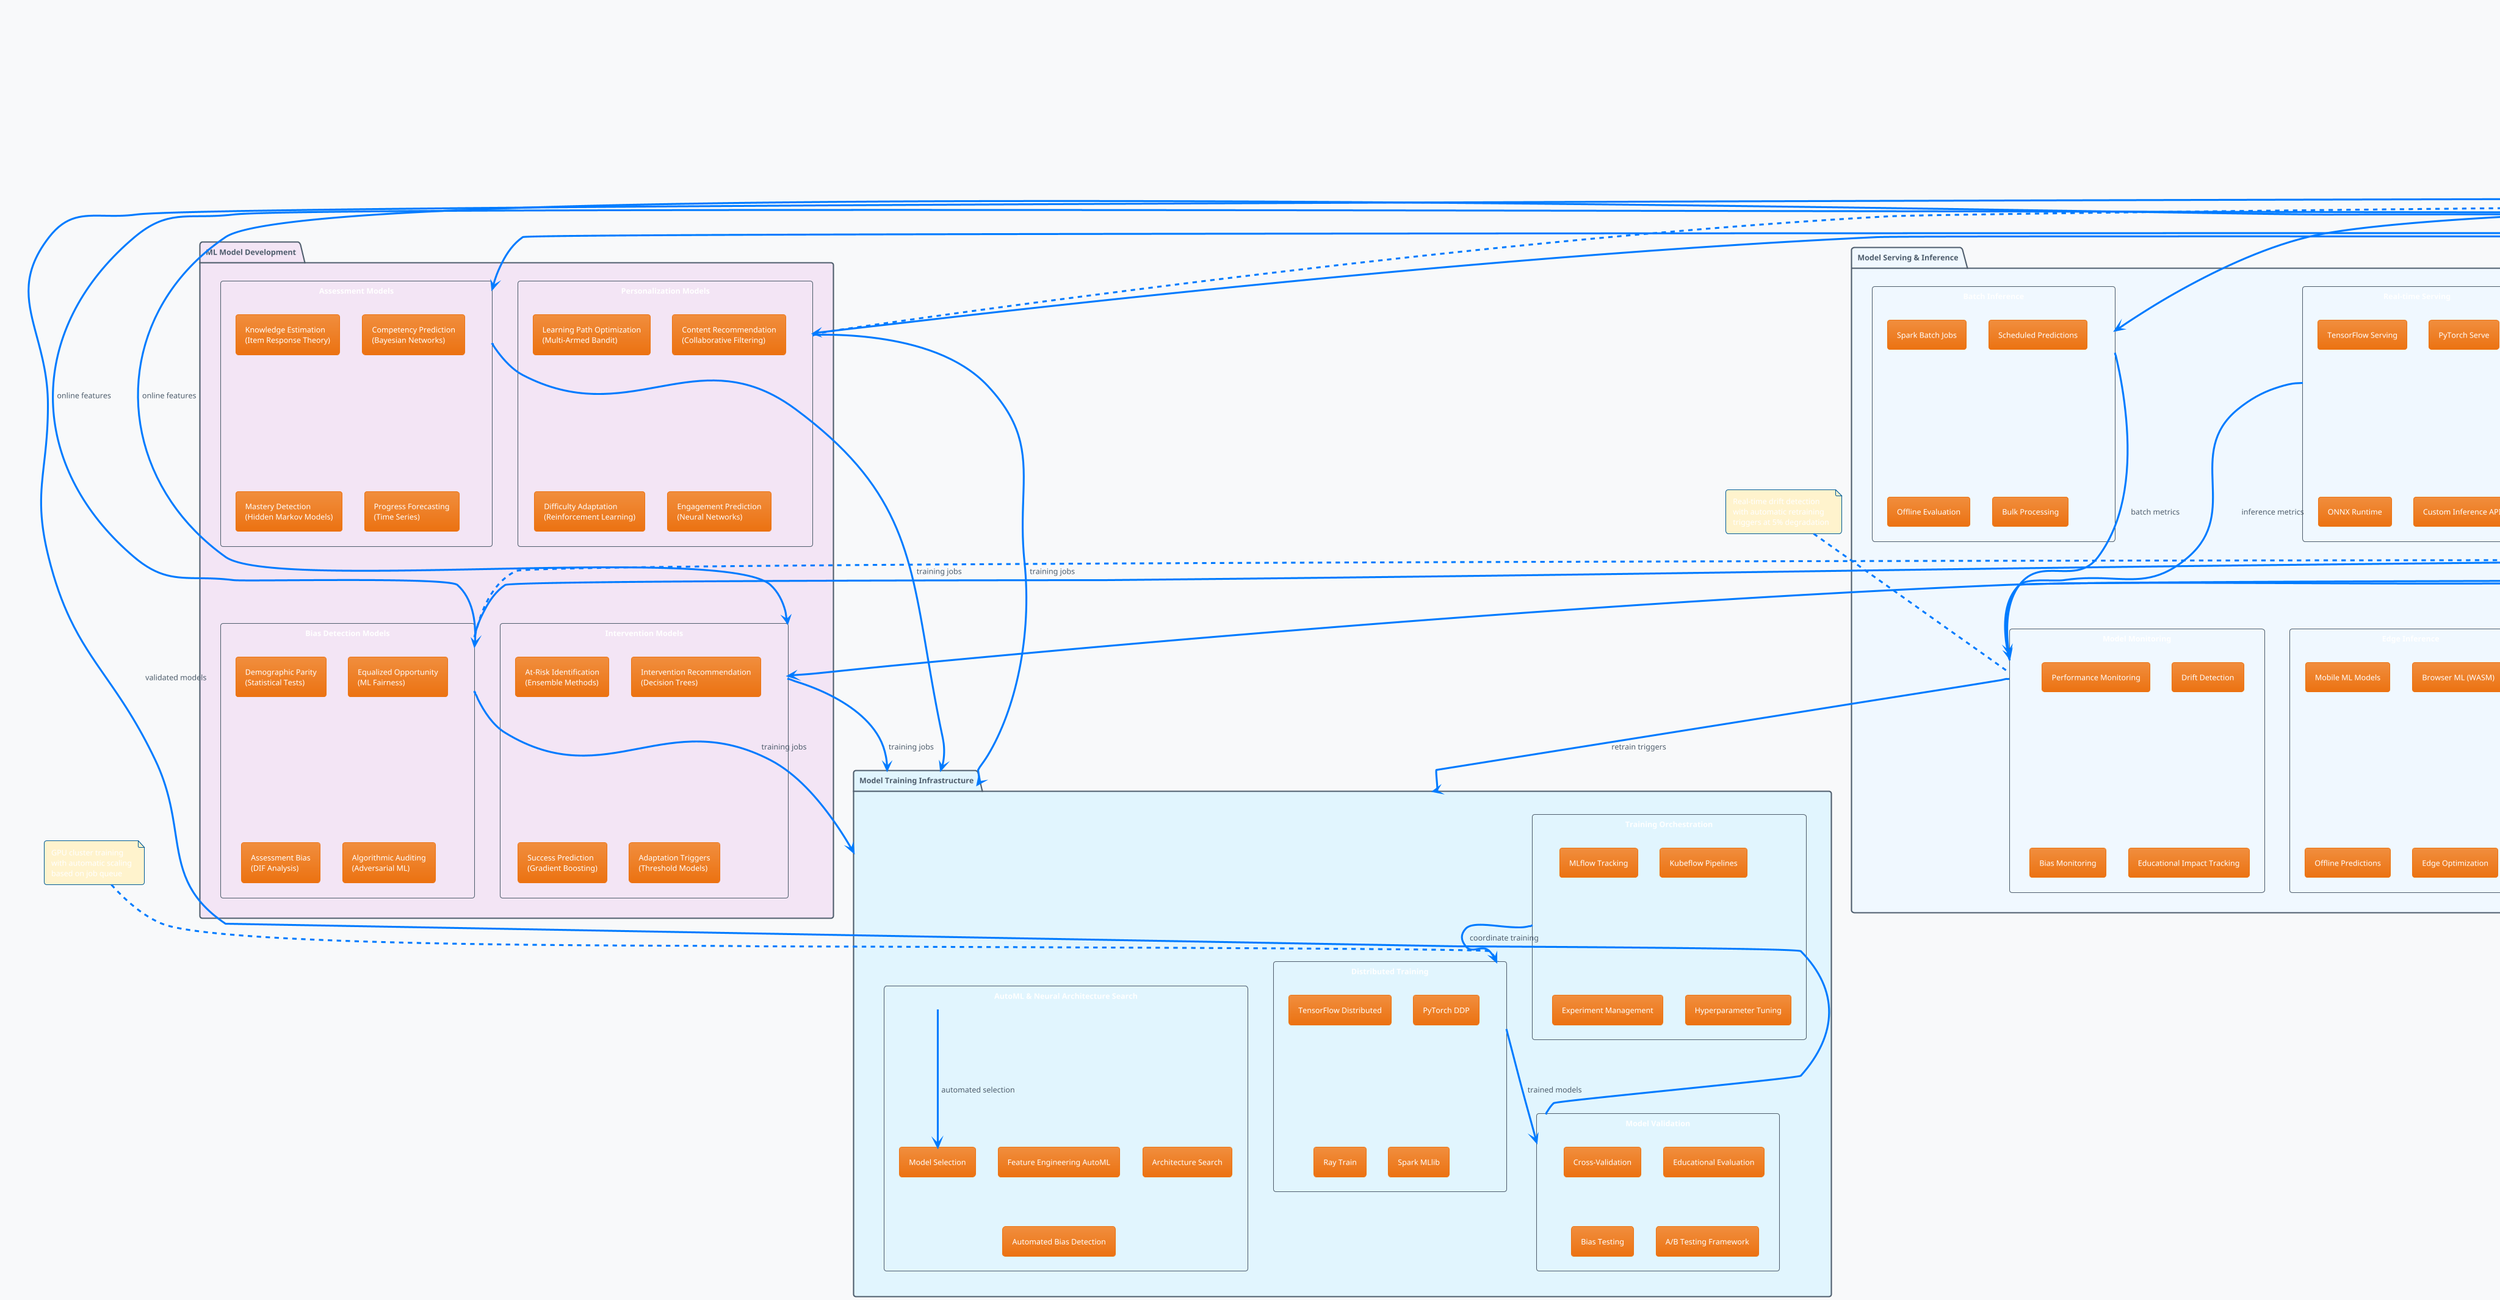 @startuml EvalPoint AI/ML Pipeline Architecture
!theme aws-orange

title EvalPoint - AI/ML Pipeline Architecture\nPersonalization & Bias Detection for Inclusive Learning

skinparam backgroundColor #f8f9fa
skinparam componentStyle rectangle
skinparam rectangleBackgroundColor #ffffff
skinparam rectangleBorderColor #6c757d
skinparam arrowColor #007bff
skinparam noteBackgroundColor #fff3cd

' Data Sources for ML
package "Educational Data Sources" as ml_sources #e8f5e8 {
  component "Learning Interactions" as learning_data {
    component "Response Patterns" as response_patterns
    component "Time-on-Task Data" as time_data
    component "Navigation Behavior" as navigation_behavior
    component "Error Patterns" as error_patterns
  }
  
  component "Student Profiles" as profile_data {
    component "Cognitive Profiles" as cognitive_profiles
    component "Learning Preferences" as learning_prefs
    component "Accommodation Needs" as accommodation_needs
    component "Interest Areas" as interest_areas
  }
  
  component "Assessment Data" as assessment_ml_data {
    component "Formative Results" as formative_results
    component "Competency Progression" as competency_progression
    component "Alternative Assessment" as alt_assessment_data
    component "Bias Indicators" as bias_indicators
  }
  
  component "Content Metadata" as content_metadata {
    component "Difficulty Levels" as difficulty_levels
    component "Learning Objectives" as learning_objectives
    component "Modality Types" as modality_types
    component "Cultural Context" as cultural_context
  }
}

' Feature Engineering Pipeline
package "Feature Engineering Pipeline" as feature_pipeline #fff3e0 {
  component "Data Preprocessing" as preprocessing {
    component "Data Cleaning" as cleaning
    component "Privacy Filtering" as privacy_filter
    component "Outlier Detection" as outlier_detection
    component "Missing Value Imputation" as imputation
  }
  
  component "Feature Extraction" as extraction {
    component "Behavioral Features" as behavioral_features
    component "Temporal Features" as temporal_features
    component "Contextual Features" as contextual_features
    component "Interaction Features" as interaction_features
  }
  
  component "Feature Selection" as selection {
    component "Statistical Selection" as statistical_selection
    component "Correlation Analysis" as correlation_analysis
    component "Bias Detection" as feature_bias_detection
    component "Educational Relevance" as educational_relevance
  }
  
  component "Feature Validation" as feature_validation {
    component "Data Quality Checks" as quality_checks
    component "Bias Auditing" as bias_auditing
    component "Educational Validity" as educational_validity
    component "Privacy Compliance" as privacy_compliance
  }
}

' ML Model Development
package "ML Model Development" as model_development #f3e5f5 {
  component "Personalization Models" as personalization_models {
    component "Learning Path Optimization\n(Multi-Armed Bandit)" as path_optimization
    component "Content Recommendation\n(Collaborative Filtering)" as content_recommendation
    component "Difficulty Adaptation\n(Reinforcement Learning)" as difficulty_adaptation
    component "Engagement Prediction\n(Neural Networks)" as engagement_prediction
  }
  
  component "Assessment Models" as assessment_models {
    component "Knowledge Estimation\n(Item Response Theory)" as knowledge_estimation
    component "Competency Prediction\n(Bayesian Networks)" as competency_prediction
    component "Mastery Detection\n(Hidden Markov Models)" as mastery_detection
    component "Progress Forecasting\n(Time Series)" as progress_forecasting
  }
  
  component "Bias Detection Models" as bias_models {
    component "Demographic Parity\n(Statistical Tests)" as demographic_parity
    component "Equalized Opportunity\n(ML Fairness)" as equalized_opportunity
    component "Assessment Bias\n(DIF Analysis)" as assessment_bias
    component "Algorithmic Auditing\n(Adversarial ML)" as algorithmic_auditing
  }
  
  component "Intervention Models" as intervention_models {
    component "At-Risk Identification\n(Ensemble Methods)" as at_risk_identification
    component "Intervention Recommendation\n(Decision Trees)" as intervention_recommendation
    component "Success Prediction\n(Gradient Boosting)" as success_prediction
    component "Adaptation Triggers\n(Threshold Models)" as adaptation_triggers
  }
}

' Model Training Infrastructure
package "Model Training Infrastructure" as training_infra #e1f5fe {
  component "Training Orchestration" as orchestration {
    component "Kubeflow Pipelines" as kubeflow
    component "MLflow Tracking" as mlflow
    component "Experiment Management" as experiments
    component "Hyperparameter Tuning" as hyperparams
  }
  
  component "Distributed Training" as distributed_training {
    component "TensorFlow Distributed" as tf_distributed
    component "PyTorch DDP" as pytorch_ddp
    component "Ray Train" as ray_train
    component "Spark MLlib" as spark_mllib
  }
  
  component "Model Validation" as model_validation {
    component "Cross-Validation" as cross_validation
    component "Educational Evaluation" as educational_eval
    component "Bias Testing" as bias_testing
    component "A/B Testing Framework" as ab_testing_framework
  }
  
  component "AutoML & Neural Architecture Search" as automl {
    component "Feature Engineering AutoML" as feature_automl
    component "Model Selection" as model_selection
    component "Architecture Search" as nas
    component "Automated Bias Detection" as automated_bias
  }
}

' Model Serving & Inference
package "Model Serving & Inference" as model_serving #f0f8ff {
  component "Real-time Serving" as realtime_serving {
    component "TensorFlow Serving" as tf_serving
    component "PyTorch Serve" as pytorch_serve
    component "ONNX Runtime" as onnx_runtime
    component "Custom Inference API" as custom_inference
  }
  
  component "Batch Inference" as batch_inference {
    component "Spark Batch Jobs" as spark_batch
    component "Scheduled Predictions" as scheduled_predictions
    component "Offline Evaluation" as offline_evaluation
    component "Bulk Processing" as bulk_processing
  }
  
  component "Edge Inference" as edge_inference {
    component "Mobile ML Models" as mobile_ml
    component "Browser ML (WASM)" as browser_ml
    component "Offline Predictions" as offline_predictions
    component "Edge Optimization" as edge_optimization
  }
  
  component "Model Monitoring" as model_monitoring {
    component "Performance Monitoring" as perf_monitoring
    component "Drift Detection" as drift_detection
    component "Bias Monitoring" as bias_monitoring
    component "Educational Impact Tracking" as impact_tracking
  }
}

' Feature Store & Model Registry
package "ML Data Management" as ml_data_mgmt #f5f5f5 {
  component "Feature Store (Feast)" as feature_store {
    component "Online Feature Store\n(Redis)" as online_features
    component "Offline Feature Store\n(S3/BigQuery)" as offline_features
    component "Feature Registry" as feature_registry
    component "Feature Lineage" as feature_lineage
  }
  
  component "Model Registry (MLflow)" as model_registry {
    component "Model Versioning" as model_versioning
    component "Model Metadata" as model_metadata
    component "Model Staging" as model_staging
    component "Model Approval" as model_approval
  }
  
  component "Training Data Management" as training_data_mgmt {
    component "Data Versioning (DVC)" as data_versioning
    component "Dataset Registry" as dataset_registry
    component "Privacy-Safe Datasets" as privacy_safe_datasets
    component "Synthetic Data Generation" as synthetic_data
  }
}

' Ethical AI & Governance
package "Ethical AI & Governance" as ethical_ai #fff0f0 {
  component "Bias Detection & Mitigation" as bias_detection {
    component "Fairness Metrics" as fairness_metrics
    component "Bias Mitigation Strategies" as bias_mitigation
    component "Demographic Analysis" as demographic_analysis
    component "Intersectional Fairness" as intersectional_fairness
  }
  
  component "Explainable AI" as explainable_ai {
    component "Model Interpretability" as interpretability
    component "Feature Importance" as feature_importance
    component "Decision Explanations" as decision_explanations
    component "Educational Transparency" as educational_transparency
  }
  
  component "AI Governance" as ai_governance {
    component "Model Approval Process" as approval_process
    component "Ethical Review Board" as ethics_board
    component "Impact Assessment" as impact_assessment
    component "Compliance Monitoring" as compliance_monitoring
  }
  
  component "Human-in-the-Loop" as human_loop {
    component "Expert Validation" as expert_validation
    component "Teacher Override" as teacher_override
    component "Student Feedback" as student_feedback
    component "Continuous Learning" as continuous_learning
  }
}

' Data Flow Connections

' Sources to Feature Pipeline
learning_data --> preprocessing : raw interaction data
profile_data --> preprocessing : student profiles
assessment_ml_data --> preprocessing : assessment results
content_metadata --> preprocessing : content features

' Feature Pipeline Flow
preprocessing --> extraction : clean data
extraction --> selection : extracted features
selection --> feature_validation : selected features
feature_validation --> feature_store : validated features

' Feature Store to Models
feature_store --> personalization_models : online features
feature_store --> assessment_models : online features
feature_store --> bias_models : online features
feature_store --> intervention_models : online features

' Model Development Flow
personalization_models --> training_infra : training jobs
assessment_models --> training_infra : training jobs
bias_models --> training_infra : training jobs
intervention_models --> training_infra : training jobs

' Training Infrastructure
orchestration --> distributed_training : coordinate training
distributed_training --> model_validation : trained models
model_validation --> model_registry : validated models
automl --> model_selection : automated selection

' Model Serving
model_registry --> realtime_serving : production models
model_registry --> batch_inference : batch models
model_registry --> edge_inference : edge models

' Monitoring and Feedback
realtime_serving --> model_monitoring : inference metrics
batch_inference --> model_monitoring : batch metrics
model_monitoring --> bias_detection : bias alerts
model_monitoring --> training_infra : retrain triggers

' Ethical AI Integration
bias_models --> bias_detection : bias predictions
explainable_ai --> realtime_serving : explanations
ai_governance --> model_registry : approval gates
human_loop --> continuous_learning : feedback

' Real-time Applications
realtime_serving --> learning_data : adaptation decisions
realtime_serving --> assessment_ml_data : assessment adaptations
bias_detection --> intervention_models : bias interventions

' Notes and Specifications
note right of personalization_models : Multi-objective optimization:\n- Learning effectiveness\n- Engagement\n- Accessibility\n- Fairness

note right of bias_models : Continuous monitoring:\n- Demographic parity\n- Equal opportunity\n- Calibration\n- Individual fairness

note right of feature_store : <10ms feature serving\nfor real-time inference\nwith consistency guarantees

note right of realtime_serving : <200ms inference latency\nwith 99.9% availability\nand automatic fallback

note bottom of ethical_ai : Human oversight required\nfor all high-stakes decisions\nwith audit trails

' Performance Specifications
note top of distributed_training : GPU cluster training\nwith automatic scaling\nbased on job queue

note top of model_monitoring : Real-time drift detection\nwith automatic retraining\ntriggers at 5% degradation

' Privacy and Compliance
note bottom of privacy_safe_datasets : Differential privacy\nwith ε ≤ 1.0\nfor all training data

@enduml